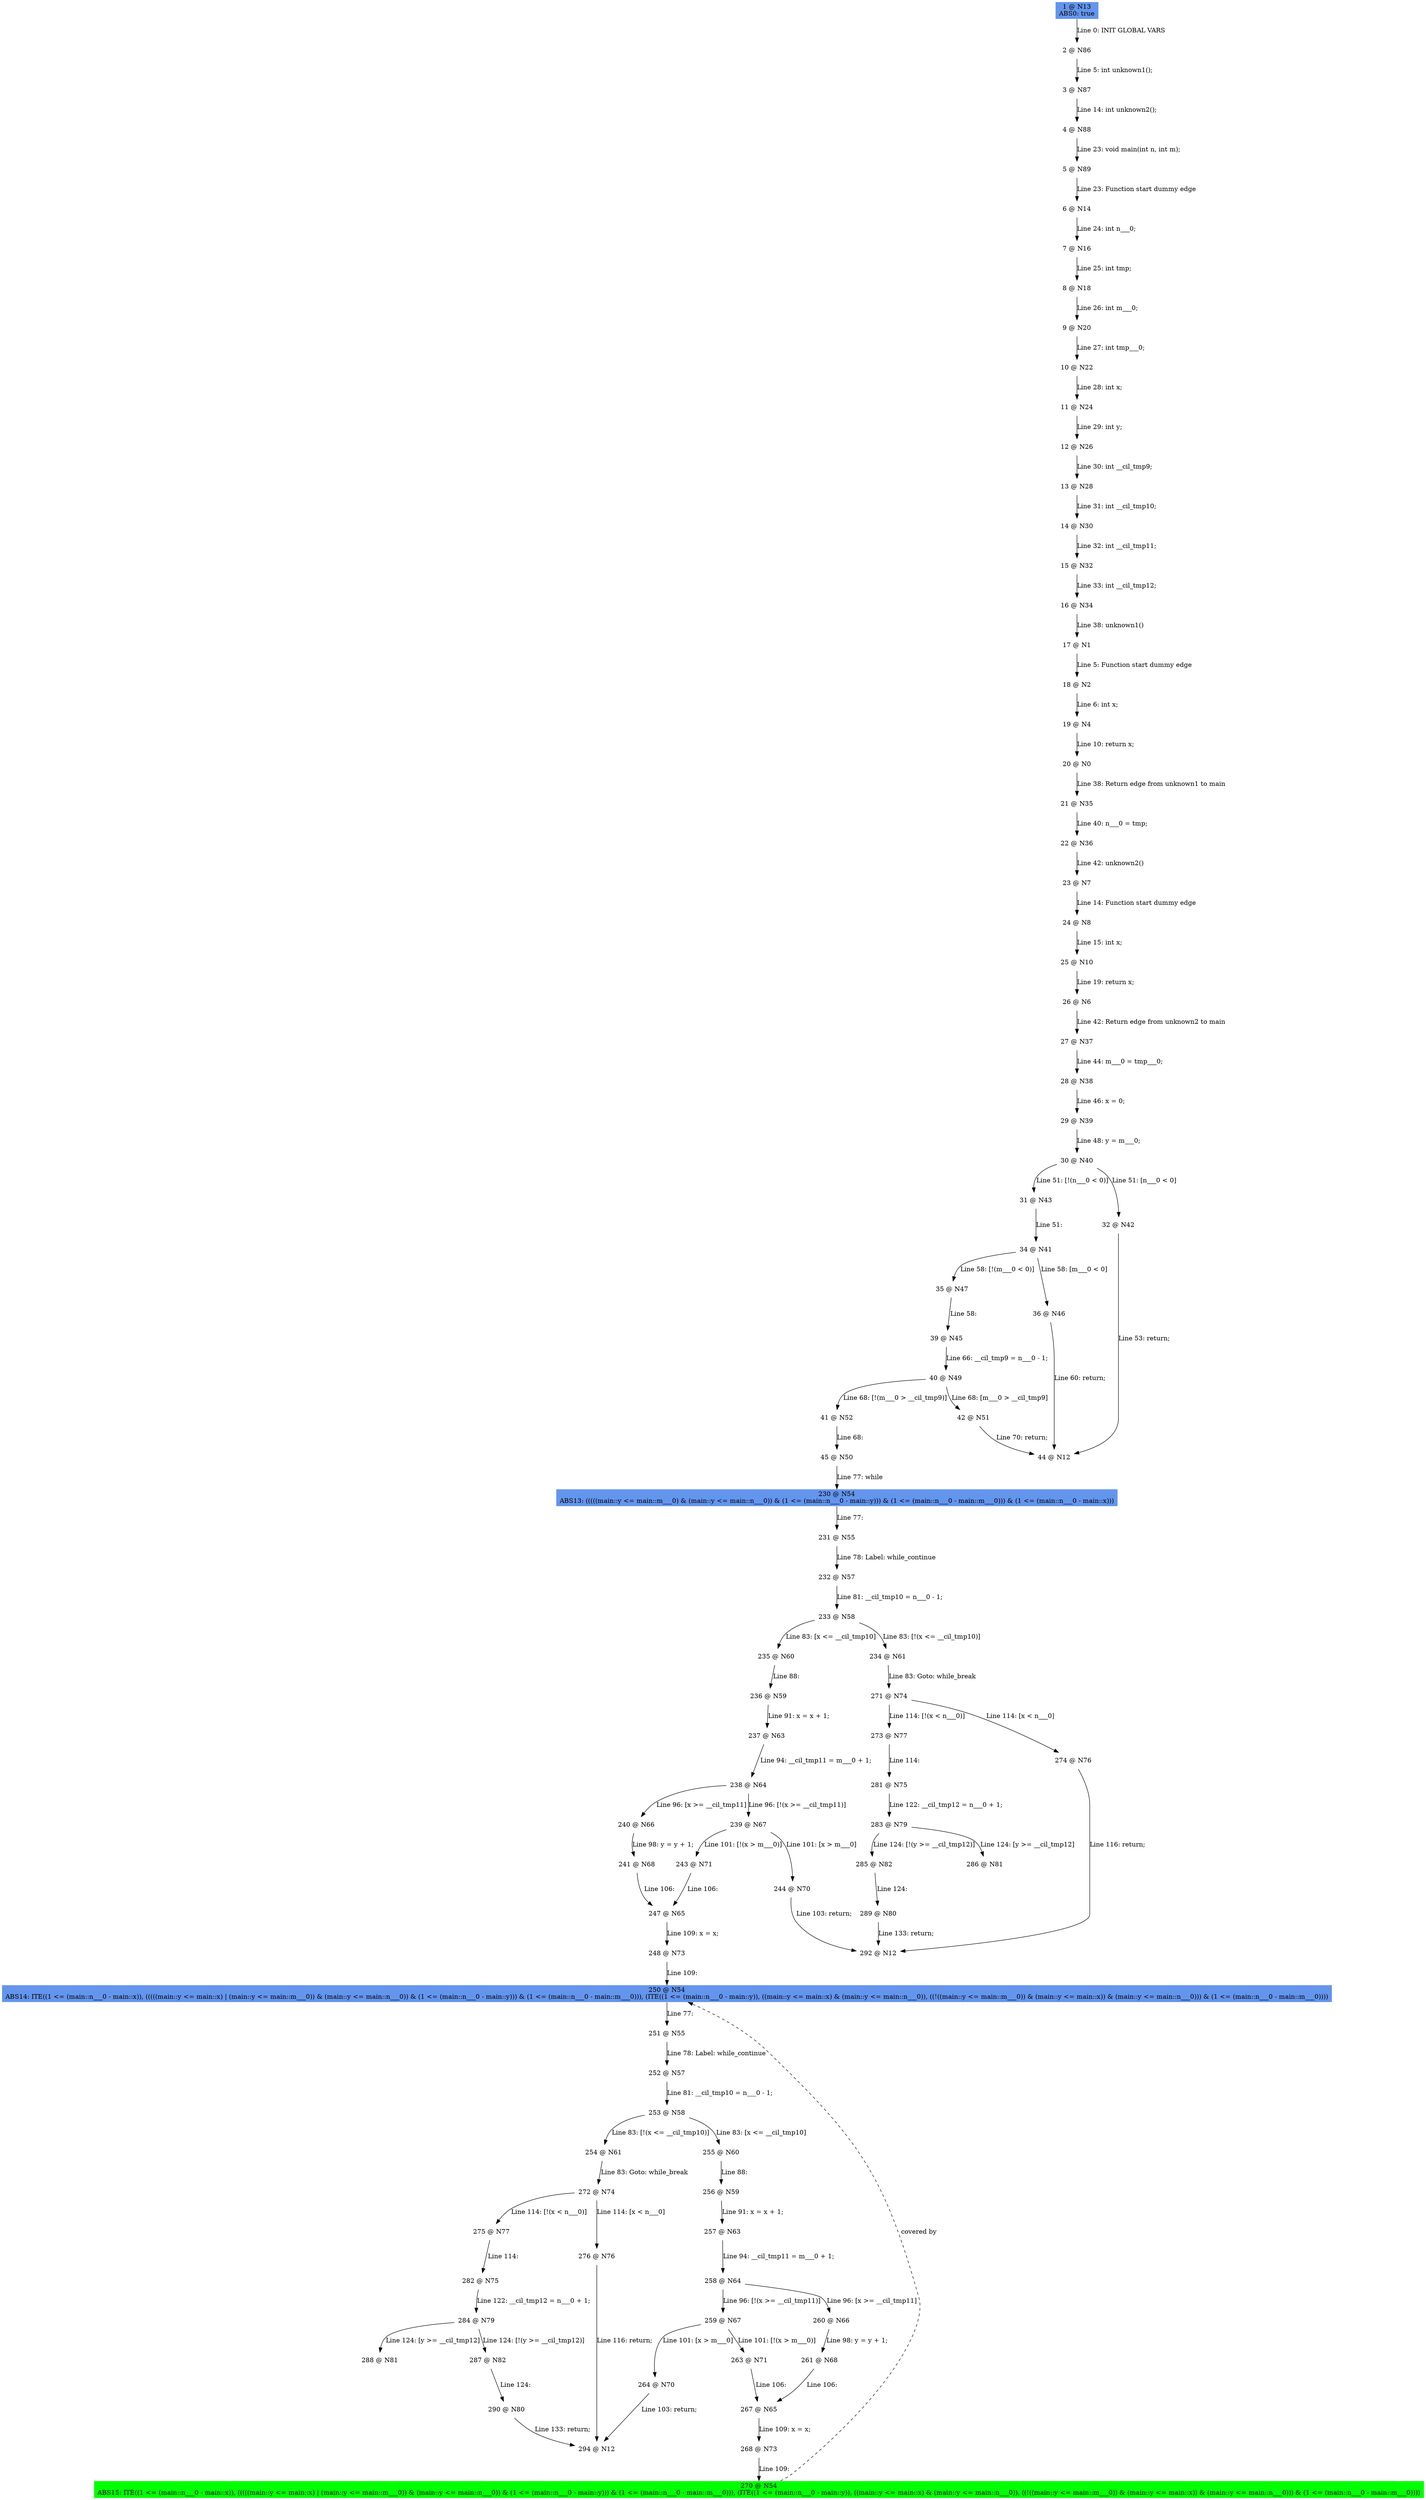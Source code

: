 digraph ARG {
node [style="filled" shape="box" color="white"]
1 [fillcolor="cornflowerblue" label="1 @ N13\nABS0: true" id="1"]
2 [label="2 @ N86" id="2"]
3 [label="3 @ N87" id="3"]
4 [label="4 @ N88" id="4"]
5 [label="5 @ N89" id="5"]
6 [label="6 @ N14" id="6"]
7 [label="7 @ N16" id="7"]
8 [label="8 @ N18" id="8"]
9 [label="9 @ N20" id="9"]
10 [label="10 @ N22" id="10"]
11 [label="11 @ N24" id="11"]
12 [label="12 @ N26" id="12"]
13 [label="13 @ N28" id="13"]
14 [label="14 @ N30" id="14"]
15 [label="15 @ N32" id="15"]
16 [label="16 @ N34" id="16"]
17 [label="17 @ N1" id="17"]
18 [label="18 @ N2" id="18"]
19 [label="19 @ N4" id="19"]
20 [label="20 @ N0" id="20"]
21 [label="21 @ N35" id="21"]
22 [label="22 @ N36" id="22"]
23 [label="23 @ N7" id="23"]
24 [label="24 @ N8" id="24"]
25 [label="25 @ N10" id="25"]
26 [label="26 @ N6" id="26"]
27 [label="27 @ N37" id="27"]
28 [label="28 @ N38" id="28"]
29 [label="29 @ N39" id="29"]
30 [label="30 @ N40" id="30"]
32 [label="32 @ N42" id="32"]
44 [label="44 @ N12" id="44"]
31 [label="31 @ N43" id="31"]
34 [label="34 @ N41" id="34"]
36 [label="36 @ N46" id="36"]
35 [label="35 @ N47" id="35"]
39 [label="39 @ N45" id="39"]
40 [label="40 @ N49" id="40"]
42 [label="42 @ N51" id="42"]
41 [label="41 @ N52" id="41"]
45 [label="45 @ N50" id="45"]
230 [fillcolor="cornflowerblue" label="230 @ N54\nABS13: (((((main::y <= main::m___0) & (main::y <= main::n___0)) & (1 <= (main::n___0 - main::y))) & (1 <= (main::n___0 - main::m___0))) & (1 <= (main::n___0 - main::x)))" id="230"]
231 [label="231 @ N55" id="231"]
232 [label="232 @ N57" id="232"]
233 [label="233 @ N58" id="233"]
235 [label="235 @ N60" id="235"]
236 [label="236 @ N59" id="236"]
237 [label="237 @ N63" id="237"]
238 [label="238 @ N64" id="238"]
240 [label="240 @ N66" id="240"]
241 [label="241 @ N68" id="241"]
247 [label="247 @ N65" id="247"]
248 [label="248 @ N73" id="248"]
250 [fillcolor="cornflowerblue" label="250 @ N54\nABS14: ITE((1 <= (main::n___0 - main::x)), (((((main::y <= main::x) | (main::y <= main::m___0)) & (main::y <= main::n___0)) & (1 <= (main::n___0 - main::y))) & (1 <= (main::n___0 - main::m___0))), (ITE((1 <= (main::n___0 - main::y)), ((main::y <= main::x) & (main::y <= main::n___0)), ((!((main::y <= main::m___0)) & (main::y <= main::x)) & (main::y <= main::n___0))) & (1 <= (main::n___0 - main::m___0))))" id="250"]
251 [label="251 @ N55" id="251"]
252 [label="252 @ N57" id="252"]
253 [label="253 @ N58" id="253"]
255 [label="255 @ N60" id="255"]
256 [label="256 @ N59" id="256"]
257 [label="257 @ N63" id="257"]
258 [label="258 @ N64" id="258"]
260 [label="260 @ N66" id="260"]
261 [label="261 @ N68" id="261"]
267 [label="267 @ N65" id="267"]
268 [label="268 @ N73" id="268"]
270 [fillcolor="green" label="270 @ N54\nABS15: ITE((1 <= (main::n___0 - main::x)), (((((main::y <= main::x) | (main::y <= main::m___0)) & (main::y <= main::n___0)) & (1 <= (main::n___0 - main::y))) & (1 <= (main::n___0 - main::m___0))), (ITE((1 <= (main::n___0 - main::y)), ((main::y <= main::x) & (main::y <= main::n___0)), ((!((main::y <= main::m___0)) & (main::y <= main::x)) & (main::y <= main::n___0))) & (1 <= (main::n___0 - main::m___0))))" id="270"]
259 [label="259 @ N67" id="259"]
264 [label="264 @ N70" id="264"]
294 [label="294 @ N12" id="294"]
263 [label="263 @ N71" id="263"]
254 [label="254 @ N61" id="254"]
272 [label="272 @ N74" id="272"]
276 [label="276 @ N76" id="276"]
275 [label="275 @ N77" id="275"]
282 [label="282 @ N75" id="282"]
284 [label="284 @ N79" id="284"]
288 [label="288 @ N81" id="288"]
287 [label="287 @ N82" id="287"]
290 [label="290 @ N80" id="290"]
239 [label="239 @ N67" id="239"]
244 [label="244 @ N70" id="244"]
292 [label="292 @ N12" id="292"]
243 [label="243 @ N71" id="243"]
234 [label="234 @ N61" id="234"]
271 [label="271 @ N74" id="271"]
274 [label="274 @ N76" id="274"]
273 [label="273 @ N77" id="273"]
281 [label="281 @ N75" id="281"]
283 [label="283 @ N79" id="283"]
286 [label="286 @ N81" id="286"]
285 [label="285 @ N82" id="285"]
289 [label="289 @ N80" id="289"]
1 -> 2 [label="Line 0: INIT GLOBAL VARS" id="1 -> 2"]
2 -> 3 [label="Line 5: int unknown1();" id="2 -> 3"]
3 -> 4 [label="Line 14: int unknown2();" id="3 -> 4"]
4 -> 5 [label="Line 23: void main(int n, int m);" id="4 -> 5"]
5 -> 6 [label="Line 23: Function start dummy edge" id="5 -> 6"]
6 -> 7 [label="Line 24: int n___0;" id="6 -> 7"]
7 -> 8 [label="Line 25: int tmp;" id="7 -> 8"]
8 -> 9 [label="Line 26: int m___0;" id="8 -> 9"]
9 -> 10 [label="Line 27: int tmp___0;" id="9 -> 10"]
10 -> 11 [label="Line 28: int x;" id="10 -> 11"]
11 -> 12 [label="Line 29: int y;" id="11 -> 12"]
12 -> 13 [label="Line 30: int __cil_tmp9;" id="12 -> 13"]
13 -> 14 [label="Line 31: int __cil_tmp10;" id="13 -> 14"]
14 -> 15 [label="Line 32: int __cil_tmp11;" id="14 -> 15"]
15 -> 16 [label="Line 33: int __cil_tmp12;" id="15 -> 16"]
16 -> 17 [label="Line 38: unknown1()" id="16 -> 17"]
17 -> 18 [label="Line 5: Function start dummy edge" id="17 -> 18"]
18 -> 19 [label="Line 6: int x;" id="18 -> 19"]
19 -> 20 [label="Line 10: return x;" id="19 -> 20"]
20 -> 21 [label="Line 38: Return edge from unknown1 to main" id="20 -> 21"]
21 -> 22 [label="Line 40: n___0 = tmp;" id="21 -> 22"]
22 -> 23 [label="Line 42: unknown2()" id="22 -> 23"]
23 -> 24 [label="Line 14: Function start dummy edge" id="23 -> 24"]
24 -> 25 [label="Line 15: int x;" id="24 -> 25"]
25 -> 26 [label="Line 19: return x;" id="25 -> 26"]
26 -> 27 [label="Line 42: Return edge from unknown2 to main" id="26 -> 27"]
27 -> 28 [label="Line 44: m___0 = tmp___0;" id="27 -> 28"]
28 -> 29 [label="Line 46: x = 0;" id="28 -> 29"]
29 -> 30 [label="Line 48: y = m___0;" id="29 -> 30"]
30 -> 31 [label="Line 51: [!(n___0 < 0)]" id="30 -> 31"]
30 -> 32 [label="Line 51: [n___0 < 0]" id="30 -> 32"]
32 -> 44 [label="Line 53: return;" id="32 -> 44"]
31 -> 34 [label="Line 51: " id="31 -> 34"]
34 -> 35 [label="Line 58: [!(m___0 < 0)]" id="34 -> 35"]
34 -> 36 [label="Line 58: [m___0 < 0]" id="34 -> 36"]
36 -> 44 [label="Line 60: return;" id="36 -> 44"]
35 -> 39 [label="Line 58: " id="35 -> 39"]
39 -> 40 [label="Line 66: __cil_tmp9 = n___0 - 1;" id="39 -> 40"]
40 -> 41 [label="Line 68: [!(m___0 > __cil_tmp9)]" id="40 -> 41"]
40 -> 42 [label="Line 68: [m___0 > __cil_tmp9]" id="40 -> 42"]
42 -> 44 [label="Line 70: return;" id="42 -> 44"]
41 -> 45 [label="Line 68: " id="41 -> 45"]
45 -> 230 [label="Line 77: while" id="45 -> 230"]
230 -> 231 [label="Line 77: " id="230 -> 231"]
231 -> 232 [label="Line 78: Label: while_continue" id="231 -> 232"]
232 -> 233 [label="Line 81: __cil_tmp10 = n___0 - 1;" id="232 -> 233"]
233 -> 234 [label="Line 83: [!(x <= __cil_tmp10)]" id="233 -> 234"]
233 -> 235 [label="Line 83: [x <= __cil_tmp10]" id="233 -> 235"]
235 -> 236 [label="Line 88: " id="235 -> 236"]
236 -> 237 [label="Line 91: x = x + 1;" id="236 -> 237"]
237 -> 238 [label="Line 94: __cil_tmp11 = m___0 + 1;" id="237 -> 238"]
238 -> 239 [label="Line 96: [!(x >= __cil_tmp11)]" id="238 -> 239"]
238 -> 240 [label="Line 96: [x >= __cil_tmp11]" id="238 -> 240"]
240 -> 241 [label="Line 98: y = y + 1;" id="240 -> 241"]
241 -> 247 [label="Line 106: " id="241 -> 247"]
247 -> 248 [label="Line 109: x = x;" id="247 -> 248"]
248 -> 250 [label="Line 109: " id="248 -> 250"]
270 -> 250 [style="dashed" weight="0" label="covered by"]
250 -> 251 [label="Line 77: " id="250 -> 251"]
251 -> 252 [label="Line 78: Label: while_continue" id="251 -> 252"]
252 -> 253 [label="Line 81: __cil_tmp10 = n___0 - 1;" id="252 -> 253"]
253 -> 254 [label="Line 83: [!(x <= __cil_tmp10)]" id="253 -> 254"]
253 -> 255 [label="Line 83: [x <= __cil_tmp10]" id="253 -> 255"]
255 -> 256 [label="Line 88: " id="255 -> 256"]
256 -> 257 [label="Line 91: x = x + 1;" id="256 -> 257"]
257 -> 258 [label="Line 94: __cil_tmp11 = m___0 + 1;" id="257 -> 258"]
258 -> 259 [label="Line 96: [!(x >= __cil_tmp11)]" id="258 -> 259"]
258 -> 260 [label="Line 96: [x >= __cil_tmp11]" id="258 -> 260"]
260 -> 261 [label="Line 98: y = y + 1;" id="260 -> 261"]
261 -> 267 [label="Line 106: " id="261 -> 267"]
267 -> 268 [label="Line 109: x = x;" id="267 -> 268"]
268 -> 270 [label="Line 109: " id="268 -> 270"]
259 -> 263 [label="Line 101: [!(x > m___0)]" id="259 -> 263"]
259 -> 264 [label="Line 101: [x > m___0]" id="259 -> 264"]
264 -> 294 [label="Line 103: return;" id="264 -> 294"]
263 -> 267 [label="Line 106: " id="263 -> 267"]
254 -> 272 [label="Line 83: Goto: while_break" id="254 -> 272"]
272 -> 275 [label="Line 114: [!(x < n___0)]" id="272 -> 275"]
272 -> 276 [label="Line 114: [x < n___0]" id="272 -> 276"]
276 -> 294 [label="Line 116: return;" id="276 -> 294"]
275 -> 282 [label="Line 114: " id="275 -> 282"]
282 -> 284 [label="Line 122: __cil_tmp12 = n___0 + 1;" id="282 -> 284"]
284 -> 287 [label="Line 124: [!(y >= __cil_tmp12)]" id="284 -> 287"]
284 -> 288 [label="Line 124: [y >= __cil_tmp12]" id="284 -> 288"]
287 -> 290 [label="Line 124: " id="287 -> 290"]
290 -> 294 [label="Line 133: return;" id="290 -> 294"]
239 -> 243 [label="Line 101: [!(x > m___0)]" id="239 -> 243"]
239 -> 244 [label="Line 101: [x > m___0]" id="239 -> 244"]
244 -> 292 [label="Line 103: return;" id="244 -> 292"]
243 -> 247 [label="Line 106: " id="243 -> 247"]
234 -> 271 [label="Line 83: Goto: while_break" id="234 -> 271"]
271 -> 273 [label="Line 114: [!(x < n___0)]" id="271 -> 273"]
271 -> 274 [label="Line 114: [x < n___0]" id="271 -> 274"]
274 -> 292 [label="Line 116: return;" id="274 -> 292"]
273 -> 281 [label="Line 114: " id="273 -> 281"]
281 -> 283 [label="Line 122: __cil_tmp12 = n___0 + 1;" id="281 -> 283"]
283 -> 285 [label="Line 124: [!(y >= __cil_tmp12)]" id="283 -> 285"]
283 -> 286 [label="Line 124: [y >= __cil_tmp12]" id="283 -> 286"]
285 -> 289 [label="Line 124: " id="285 -> 289"]
289 -> 292 [label="Line 133: return;" id="289 -> 292"]
}
